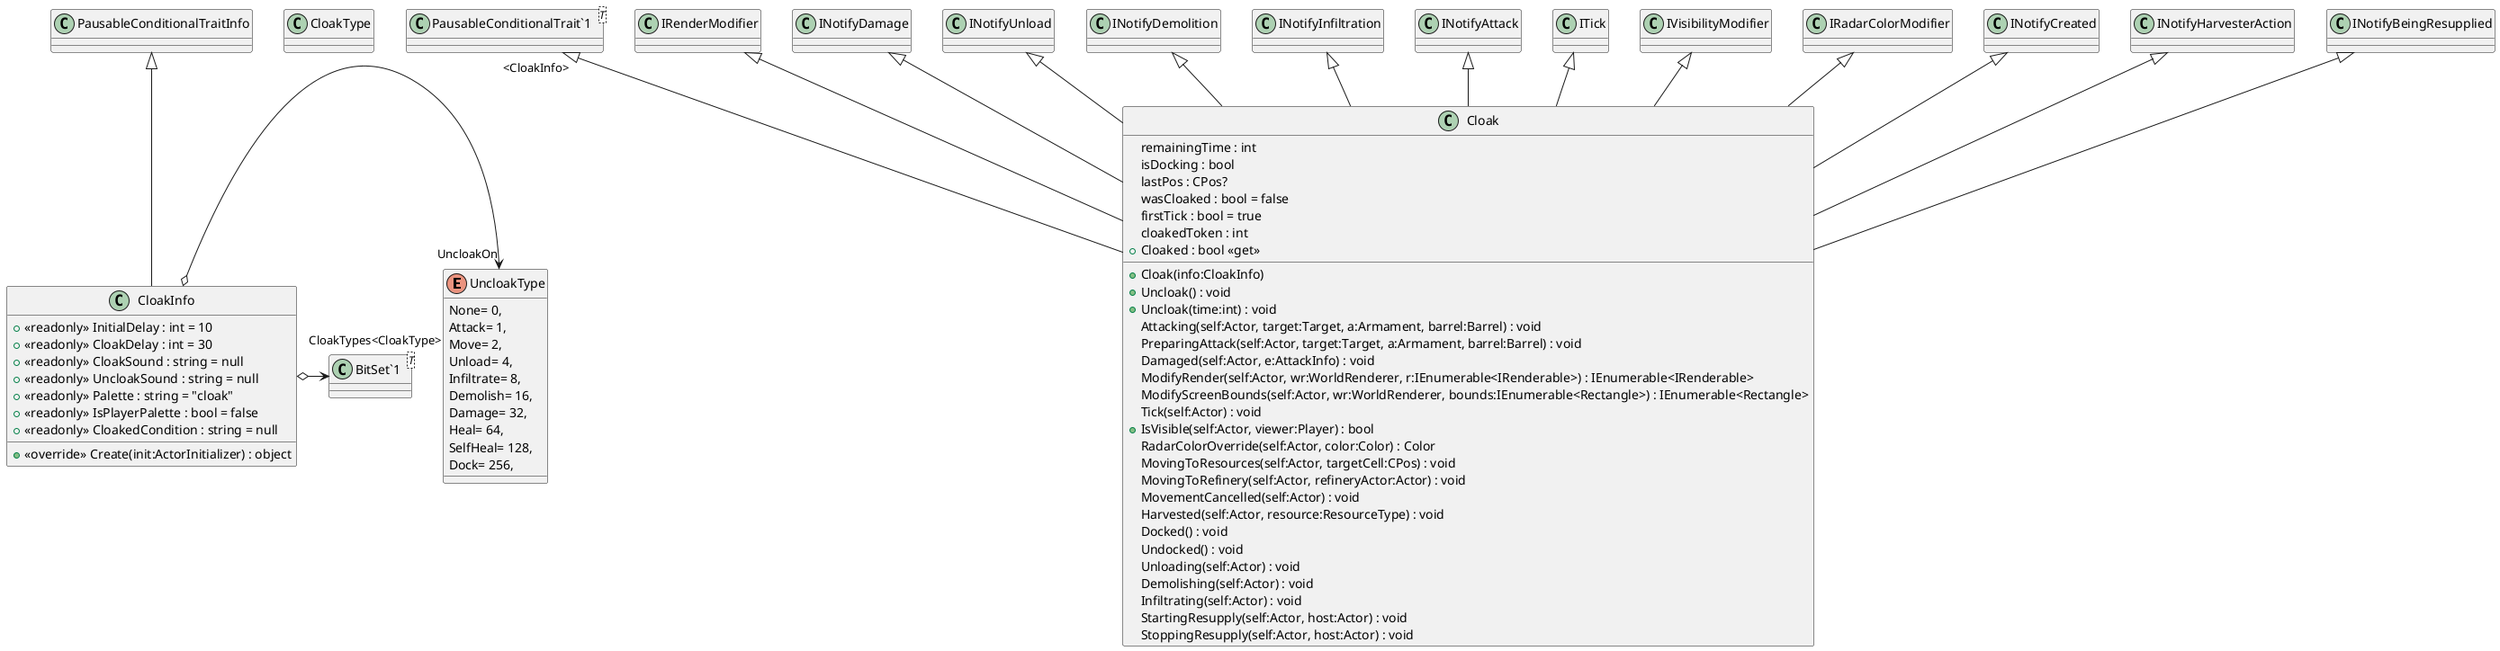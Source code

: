 @startuml
enum UncloakType {
    None= 0,
    Attack= 1,
    Move= 2,
    Unload= 4,
    Infiltrate= 8,
    Demolish= 16,
    Damage= 32,
    Heal= 64,
    SelfHeal= 128,
    Dock= 256,
}
class CloakType {
}
class CloakInfo {
    + <<readonly>> InitialDelay : int = 10
    + <<readonly>> CloakDelay : int = 30
    + <<readonly>> CloakSound : string = null
    + <<readonly>> UncloakSound : string = null
    + <<readonly>> Palette : string = "cloak"
    + <<readonly>> IsPlayerPalette : bool = false
    + <<readonly>> CloakedCondition : string = null
    + <<override>> Create(init:ActorInitializer) : object
}
class Cloak {
    remainingTime : int
    isDocking : bool
    lastPos : CPos?
    wasCloaked : bool = false
    firstTick : bool = true
    cloakedToken : int
    + Cloak(info:CloakInfo)
    + Cloaked : bool <<get>>
    + Uncloak() : void
    + Uncloak(time:int) : void
    Attacking(self:Actor, target:Target, a:Armament, barrel:Barrel) : void
    PreparingAttack(self:Actor, target:Target, a:Armament, barrel:Barrel) : void
    Damaged(self:Actor, e:AttackInfo) : void
    ModifyRender(self:Actor, wr:WorldRenderer, r:IEnumerable<IRenderable>) : IEnumerable<IRenderable>
    ModifyScreenBounds(self:Actor, wr:WorldRenderer, bounds:IEnumerable<Rectangle>) : IEnumerable<Rectangle>
    Tick(self:Actor) : void
    + IsVisible(self:Actor, viewer:Player) : bool
    RadarColorOverride(self:Actor, color:Color) : Color
    MovingToResources(self:Actor, targetCell:CPos) : void
    MovingToRefinery(self:Actor, refineryActor:Actor) : void
    MovementCancelled(self:Actor) : void
    Harvested(self:Actor, resource:ResourceType) : void
    Docked() : void
    Undocked() : void
    Unloading(self:Actor) : void
    Demolishing(self:Actor) : void
    Infiltrating(self:Actor) : void
    StartingResupply(self:Actor, host:Actor) : void
    StoppingResupply(self:Actor, host:Actor) : void
}
class "BitSet`1"<T> {
}
class "PausableConditionalTrait`1"<T> {
}
PausableConditionalTraitInfo <|-- CloakInfo
CloakInfo o-> "UncloakOn" UncloakType
CloakInfo o-> "CloakTypes<CloakType>" "BitSet`1"
"PausableConditionalTrait`1" "<CloakInfo>" <|-- Cloak
IRenderModifier <|-- Cloak
INotifyDamage <|-- Cloak
INotifyUnload <|-- Cloak
INotifyDemolition <|-- Cloak
INotifyInfiltration <|-- Cloak
INotifyAttack <|-- Cloak
ITick <|-- Cloak
IVisibilityModifier <|-- Cloak
IRadarColorModifier <|-- Cloak
INotifyCreated <|-- Cloak
INotifyHarvesterAction <|-- Cloak
INotifyBeingResupplied <|-- Cloak
@enduml
